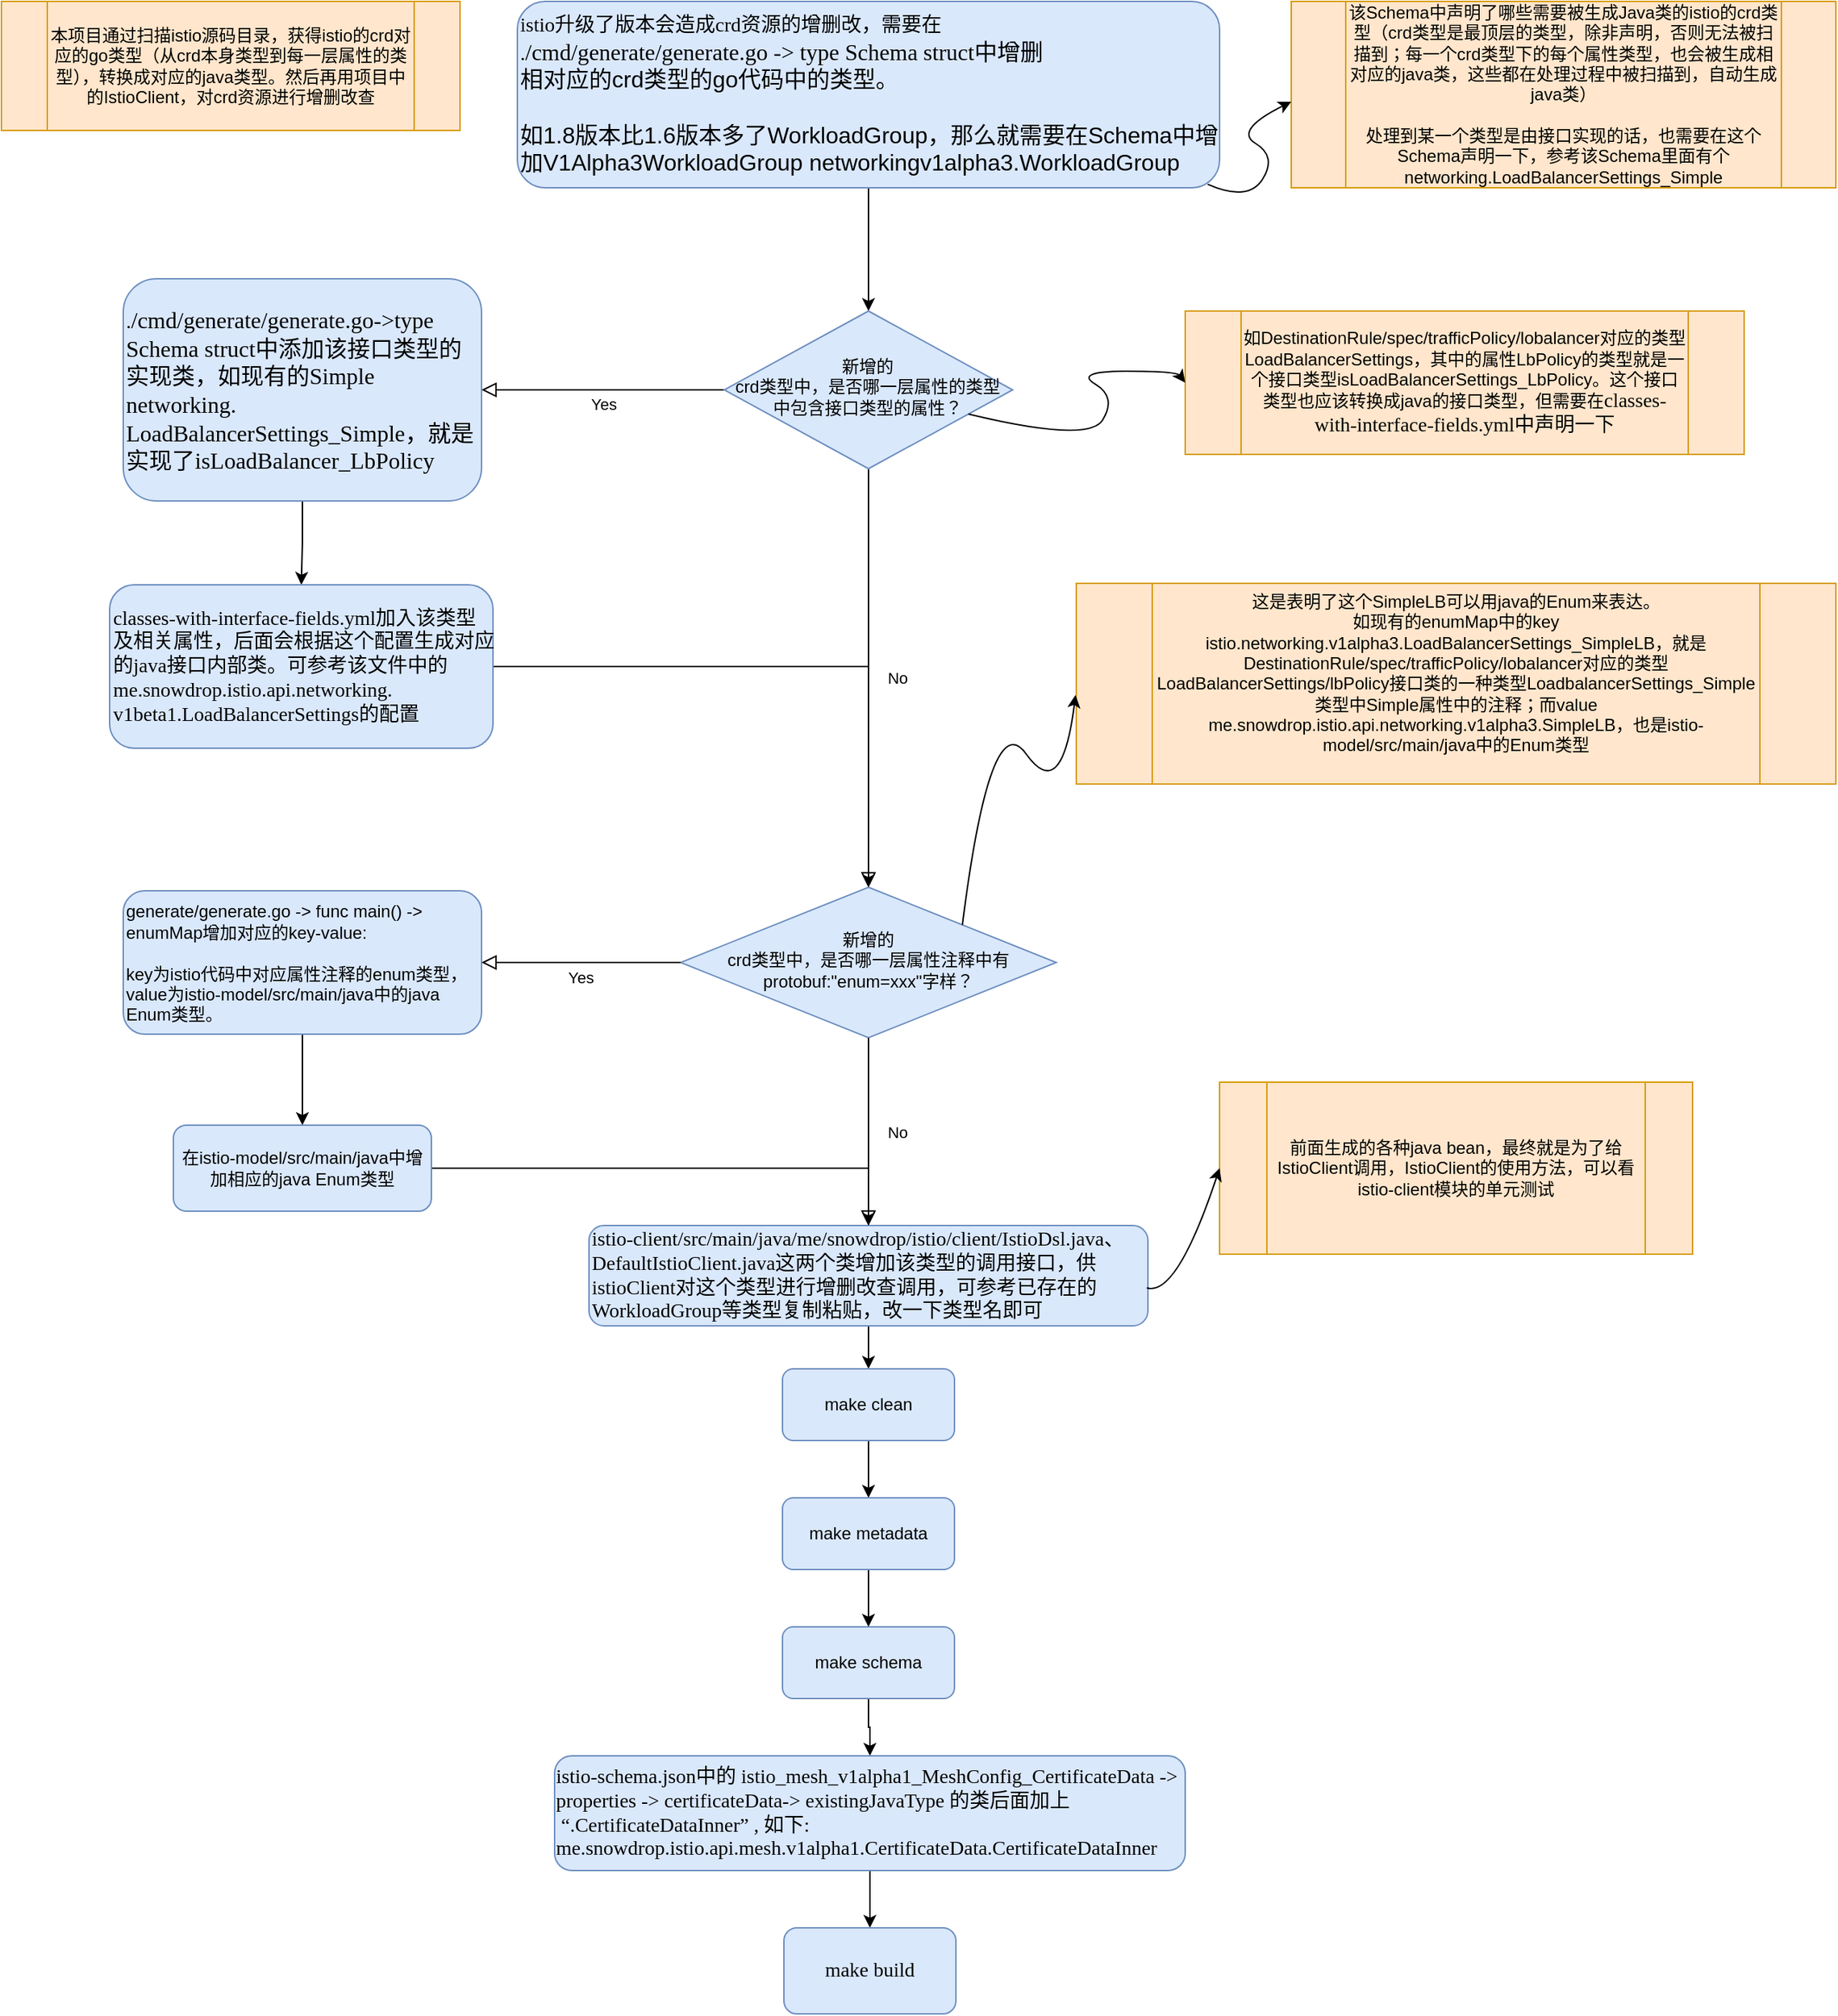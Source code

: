 <mxfile version="16.6.1" type="github">
  <diagram id="C5RBs43oDa-KdzZeNtuy" name="Page-1">
    <mxGraphModel dx="1608" dy="797" grid="1" gridSize="10" guides="1" tooltips="1" connect="1" arrows="1" fold="1" page="1" pageScale="1" pageWidth="827" pageHeight="1169" math="0" shadow="0">
      <root>
        <mxCell id="WIyWlLk6GJQsqaUBKTNV-0" />
        <mxCell id="WIyWlLk6GJQsqaUBKTNV-1" parent="WIyWlLk6GJQsqaUBKTNV-0" />
        <mxCell id="n0M99M0IcavylShIqUFS-0" style="edgeStyle=orthogonalEdgeStyle;rounded=0;orthogonalLoop=1;jettySize=auto;html=1;entryX=0.5;entryY=0;entryDx=0;entryDy=0;" edge="1" parent="WIyWlLk6GJQsqaUBKTNV-1" source="WIyWlLk6GJQsqaUBKTNV-3" target="WIyWlLk6GJQsqaUBKTNV-6">
          <mxGeometry relative="1" as="geometry" />
        </mxCell>
        <mxCell id="WIyWlLk6GJQsqaUBKTNV-3" value="&lt;p class=&quot;MsoNormal&quot; style=&quot;margin: 0pt 0pt 0.0pt ; font-family: &amp;#34;times new roman&amp;#34; ; font-size: 10.5pt&quot;&gt;istio升级了版本会造成crd资源的增删改，需要在&lt;/p&gt;&lt;p class=&quot;MsoNormal&quot; style=&quot;margin: 0pt 0pt 0.0pt ; font-family: &amp;#34;times new roman&amp;#34; ; font-size: 10.5pt&quot;&gt;&lt;span style=&quot;font-size: 10.5pt&quot;&gt;.&lt;/span&gt;&lt;span style=&quot;font-size: 12pt&quot;&gt;/cmd/generate/generate.go&lt;/span&gt;&lt;span style=&quot;font-size: 12pt&quot;&gt;&amp;nbsp;-&amp;gt; &lt;/span&gt;&lt;span style=&quot;font-size: 12pt&quot;&gt;type Schema struct&lt;/span&gt;&lt;span style=&quot;font-size: 12pt&quot;&gt;&lt;font face=&quot;宋体&quot;&gt;中增删&lt;/font&gt;&lt;/span&gt;&lt;/p&gt;&lt;span style=&quot;font-size: 12pt&quot;&gt;相对应的crd类型的go代码中的类型。&lt;br&gt;&lt;br&gt;如1.8版本比1.6版本多了WorkloadGroup，那么就需要在Schema中增加V1Alpha3WorkloadGroup networkingv1alpha3.WorkloadGroup&lt;/span&gt;&lt;span style=&quot;font-size: 16px&quot;&gt;&lt;br&gt;&lt;/span&gt;" style="rounded=1;whiteSpace=wrap;html=1;fontSize=12;glass=0;strokeWidth=1;shadow=0;align=left;fillColor=#dae8fc;strokeColor=#6c8ebf;" parent="WIyWlLk6GJQsqaUBKTNV-1" vertex="1">
          <mxGeometry x="490" y="20" width="490" height="130" as="geometry" />
        </mxCell>
        <mxCell id="WIyWlLk6GJQsqaUBKTNV-4" value="No" style="rounded=0;html=1;jettySize=auto;orthogonalLoop=1;fontSize=11;endArrow=block;endFill=0;endSize=8;strokeWidth=1;shadow=0;labelBackgroundColor=none;edgeStyle=orthogonalEdgeStyle;entryX=0.5;entryY=0;entryDx=0;entryDy=0;" parent="WIyWlLk6GJQsqaUBKTNV-1" source="WIyWlLk6GJQsqaUBKTNV-6" target="WIyWlLk6GJQsqaUBKTNV-10" edge="1">
          <mxGeometry y="20" relative="1" as="geometry">
            <mxPoint as="offset" />
            <mxPoint x="735.04" y="435" as="targetPoint" />
          </mxGeometry>
        </mxCell>
        <mxCell id="WIyWlLk6GJQsqaUBKTNV-5" value="Yes" style="edgeStyle=orthogonalEdgeStyle;rounded=0;html=1;jettySize=auto;orthogonalLoop=1;fontSize=11;endArrow=block;endFill=0;endSize=8;strokeWidth=1;shadow=0;labelBackgroundColor=none;" parent="WIyWlLk6GJQsqaUBKTNV-1" source="WIyWlLk6GJQsqaUBKTNV-6" target="WIyWlLk6GJQsqaUBKTNV-7" edge="1">
          <mxGeometry y="10" relative="1" as="geometry">
            <mxPoint as="offset" />
          </mxGeometry>
        </mxCell>
        <mxCell id="WIyWlLk6GJQsqaUBKTNV-6" value="新增的&lt;br&gt;crd类型中，是否哪一层属性的类型中包含接口类型的属性？" style="rhombus;whiteSpace=wrap;html=1;shadow=0;fontFamily=Helvetica;fontSize=12;align=center;strokeWidth=1;spacing=6;spacingTop=-4;fillColor=#dae8fc;strokeColor=#6c8ebf;" parent="WIyWlLk6GJQsqaUBKTNV-1" vertex="1">
          <mxGeometry x="634.38" y="236" width="201.25" height="110" as="geometry" />
        </mxCell>
        <mxCell id="rdsL-xD0S33hwiKFE4rl-8" value="" style="edgeStyle=orthogonalEdgeStyle;rounded=0;orthogonalLoop=1;jettySize=auto;html=1;" parent="WIyWlLk6GJQsqaUBKTNV-1" source="WIyWlLk6GJQsqaUBKTNV-7" target="WIyWlLk6GJQsqaUBKTNV-11" edge="1">
          <mxGeometry relative="1" as="geometry" />
        </mxCell>
        <mxCell id="WIyWlLk6GJQsqaUBKTNV-7" value="&lt;p class=&quot;MsoNormal&quot; style=&quot;margin: 0pt 0pt 0.0pt ; font-family: &amp;#34;times new roman&amp;#34; ; font-size: 10.5pt&quot;&gt;&lt;span style=&quot;font-size: 10.5pt&quot;&gt;.&lt;/span&gt;&lt;span style=&quot;font-size: 12pt&quot;&gt;/cmd/generate/generate.go&lt;/span&gt;&lt;span style=&quot;font-size: 12pt&quot;&gt;-&amp;gt;&lt;/span&gt;&lt;span style=&quot;font-size: 12pt&quot;&gt;type Schema struct&lt;/span&gt;&lt;span style=&quot;font-size: 12pt&quot;&gt;&lt;font face=&quot;宋体&quot;&gt;中添加该接口类型的实现类，如现有的Simple networking.&lt;/font&gt;&lt;/span&gt;&lt;/p&gt;&lt;span style=&quot;font-size: 16px&quot;&gt;LoadBalancerSettings_Simple，就是实现了isLoadBalancer_LbPolicy&lt;/span&gt;" style="rounded=1;whiteSpace=wrap;html=1;fontSize=12;glass=0;strokeWidth=1;shadow=0;fontFamily=宋体;align=left;fillColor=#dae8fc;strokeColor=#6c8ebf;" parent="WIyWlLk6GJQsqaUBKTNV-1" vertex="1">
          <mxGeometry x="215" y="213.5" width="250" height="155" as="geometry" />
        </mxCell>
        <mxCell id="WIyWlLk6GJQsqaUBKTNV-10" value="新增的&lt;br&gt;crd类型中，是否哪一层属性注释中有protobuf:&quot;enum=xxx&quot;字样？" style="rhombus;whiteSpace=wrap;html=1;shadow=0;fontFamily=Helvetica;fontSize=12;align=center;strokeWidth=1;spacing=6;spacingTop=-4;fillColor=#dae8fc;strokeColor=#6c8ebf;" parent="WIyWlLk6GJQsqaUBKTNV-1" vertex="1">
          <mxGeometry x="603.93" y="638" width="262.13" height="105" as="geometry" />
        </mxCell>
        <mxCell id="rdsL-xD0S33hwiKFE4rl-21" style="edgeStyle=orthogonalEdgeStyle;rounded=0;orthogonalLoop=1;jettySize=auto;html=1;entryX=0.5;entryY=0;entryDx=0;entryDy=0;" parent="WIyWlLk6GJQsqaUBKTNV-1" source="WIyWlLk6GJQsqaUBKTNV-11" target="WIyWlLk6GJQsqaUBKTNV-10" edge="1">
          <mxGeometry relative="1" as="geometry">
            <mxPoint x="682" y="465" as="targetPoint" />
          </mxGeometry>
        </mxCell>
        <mxCell id="WIyWlLk6GJQsqaUBKTNV-11" value="&lt;p class=&quot;MsoNormal&quot; style=&quot;margin: 0pt 0pt 0.0pt ; font-family: &amp;#34;calibri&amp;#34; ; font-size: 10.5pt&quot;&gt;&lt;span style=&quot;font-size: 10.5pt&quot;&gt;classes-with-interface-fields.yml加入该类型及相关属性，后面会根据这个配置生成对应的java接口内部类。可参考该文件中的me.snowdrop.istio.api.networking.&lt;/span&gt;&lt;/p&gt;&lt;p class=&quot;MsoNormal&quot; style=&quot;margin: 0pt 0pt 0.0pt ; font-family: &amp;#34;calibri&amp;#34; ; font-size: 10.5pt&quot;&gt;&lt;span style=&quot;font-size: 10.5pt&quot;&gt;v1beta1.LoadBalancerSettings的配置&lt;/span&gt;&lt;/p&gt;" style="rounded=1;whiteSpace=wrap;html=1;fontSize=12;glass=0;strokeWidth=1;shadow=0;align=left;fillColor=#dae8fc;strokeColor=#6c8ebf;" parent="WIyWlLk6GJQsqaUBKTNV-1" vertex="1">
          <mxGeometry x="205.5" y="427" width="267.5" height="114" as="geometry" />
        </mxCell>
        <mxCell id="rdsL-xD0S33hwiKFE4rl-1" value="该Schema中声明了哪些需要被生成Java类的istio的crd类型（crd类型是最顶层的类型，除非声明，否则无法被扫描到；每一个crd类型下的每个属性类型，也会被生成相对应的java类，这些都在处理过程中被扫描到，自动生成java类）&lt;br&gt;&lt;br&gt;处理到某一个类型是由接口实现的话，也需要在这个Schema声明一下，参考该Schema里面有个networking.LoadBalancerSettings_Simple" style="shape=process;whiteSpace=wrap;html=1;backgroundOutline=1;fillColor=#ffe6cc;strokeColor=#d79b00;" parent="WIyWlLk6GJQsqaUBKTNV-1" vertex="1">
          <mxGeometry x="1030" y="20" width="380" height="130" as="geometry" />
        </mxCell>
        <mxCell id="n0M99M0IcavylShIqUFS-13" style="edgeStyle=orthogonalEdgeStyle;rounded=0;orthogonalLoop=1;jettySize=auto;html=1;" edge="1" parent="WIyWlLk6GJQsqaUBKTNV-1" source="rdsL-xD0S33hwiKFE4rl-6" target="rdsL-xD0S33hwiKFE4rl-12">
          <mxGeometry relative="1" as="geometry" />
        </mxCell>
        <mxCell id="rdsL-xD0S33hwiKFE4rl-6" value="&lt;p class=&quot;MsoNormal&quot; style=&quot;margin: 0pt 0pt 0.0pt&quot;&gt;&lt;font face=&quot;times new roman&quot;&gt;&lt;span style=&quot;font-size: 14px&quot;&gt;istio-client/src/main/java/me/snowdrop/istio/client/IstioDsl.java、DefaultIstioClient.java这两个类增加该类型的调用接口，供istioClient对这个类型进行增删改查调用，可参考已存在的WorkloadGroup等类型复制粘贴，改一下类型名即可&lt;/span&gt;&lt;/font&gt;&lt;br&gt;&lt;/p&gt;" style="rounded=1;whiteSpace=wrap;html=1;fontSize=12;glass=0;strokeWidth=1;shadow=0;fontFamily=宋体;align=left;fillColor=#dae8fc;strokeColor=#6c8ebf;" parent="WIyWlLk6GJQsqaUBKTNV-1" vertex="1">
          <mxGeometry x="539.99" y="874" width="390" height="70" as="geometry" />
        </mxCell>
        <mxCell id="rdsL-xD0S33hwiKFE4rl-11" style="edgeStyle=orthogonalEdgeStyle;rounded=0;orthogonalLoop=1;jettySize=auto;html=1;entryX=0.5;entryY=0;entryDx=0;entryDy=0;" parent="WIyWlLk6GJQsqaUBKTNV-1" source="rdsL-xD0S33hwiKFE4rl-9" target="rdsL-xD0S33hwiKFE4rl-10" edge="1">
          <mxGeometry relative="1" as="geometry" />
        </mxCell>
        <mxCell id="rdsL-xD0S33hwiKFE4rl-9" value="generate/generate.go -&amp;gt; func main() -&amp;gt; enumMap增加对应的key-value: &lt;br&gt;&lt;br&gt;key为istio代码中对应属性注释的enum类型，value为istio-model/src/main/java中的java Enum类型。" style="rounded=1;whiteSpace=wrap;html=1;align=left;fillColor=#dae8fc;strokeColor=#6c8ebf;" parent="WIyWlLk6GJQsqaUBKTNV-1" vertex="1">
          <mxGeometry x="215" y="640.5" width="250" height="100" as="geometry" />
        </mxCell>
        <mxCell id="n0M99M0IcavylShIqUFS-15" style="edgeStyle=orthogonalEdgeStyle;rounded=0;orthogonalLoop=1;jettySize=auto;html=1;entryX=0.5;entryY=0;entryDx=0;entryDy=0;" edge="1" parent="WIyWlLk6GJQsqaUBKTNV-1" source="rdsL-xD0S33hwiKFE4rl-10" target="rdsL-xD0S33hwiKFE4rl-6">
          <mxGeometry relative="1" as="geometry" />
        </mxCell>
        <mxCell id="rdsL-xD0S33hwiKFE4rl-10" value="在istio-model/src/main/java中增加相应的java Enum类型" style="rounded=1;whiteSpace=wrap;html=1;fillColor=#dae8fc;strokeColor=#6c8ebf;" parent="WIyWlLk6GJQsqaUBKTNV-1" vertex="1">
          <mxGeometry x="250" y="804" width="180" height="60" as="geometry" />
        </mxCell>
        <mxCell id="rdsL-xD0S33hwiKFE4rl-14" value="" style="edgeStyle=orthogonalEdgeStyle;rounded=0;orthogonalLoop=1;jettySize=auto;html=1;" parent="WIyWlLk6GJQsqaUBKTNV-1" source="rdsL-xD0S33hwiKFE4rl-12" target="rdsL-xD0S33hwiKFE4rl-13" edge="1">
          <mxGeometry relative="1" as="geometry" />
        </mxCell>
        <mxCell id="rdsL-xD0S33hwiKFE4rl-12" value="make clean" style="rounded=1;whiteSpace=wrap;html=1;fillColor=#dae8fc;strokeColor=#6c8ebf;" parent="WIyWlLk6GJQsqaUBKTNV-1" vertex="1">
          <mxGeometry x="675" y="974" width="120" height="50" as="geometry" />
        </mxCell>
        <mxCell id="rdsL-xD0S33hwiKFE4rl-16" value="" style="edgeStyle=orthogonalEdgeStyle;rounded=0;orthogonalLoop=1;jettySize=auto;html=1;" parent="WIyWlLk6GJQsqaUBKTNV-1" source="rdsL-xD0S33hwiKFE4rl-13" target="rdsL-xD0S33hwiKFE4rl-15" edge="1">
          <mxGeometry relative="1" as="geometry" />
        </mxCell>
        <mxCell id="rdsL-xD0S33hwiKFE4rl-13" value="make metadata" style="rounded=1;whiteSpace=wrap;html=1;fillColor=#dae8fc;strokeColor=#6c8ebf;" parent="WIyWlLk6GJQsqaUBKTNV-1" vertex="1">
          <mxGeometry x="674.99" y="1064" width="120" height="50" as="geometry" />
        </mxCell>
        <mxCell id="rdsL-xD0S33hwiKFE4rl-18" value="" style="edgeStyle=orthogonalEdgeStyle;rounded=0;orthogonalLoop=1;jettySize=auto;html=1;" parent="WIyWlLk6GJQsqaUBKTNV-1" source="rdsL-xD0S33hwiKFE4rl-15" target="rdsL-xD0S33hwiKFE4rl-17" edge="1">
          <mxGeometry relative="1" as="geometry" />
        </mxCell>
        <mxCell id="rdsL-xD0S33hwiKFE4rl-15" value="make schema" style="whiteSpace=wrap;html=1;rounded=1;fillColor=#dae8fc;strokeColor=#6c8ebf;" parent="WIyWlLk6GJQsqaUBKTNV-1" vertex="1">
          <mxGeometry x="674.99" y="1154" width="120" height="50" as="geometry" />
        </mxCell>
        <mxCell id="rdsL-xD0S33hwiKFE4rl-20" value="" style="edgeStyle=orthogonalEdgeStyle;rounded=0;orthogonalLoop=1;jettySize=auto;html=1;" parent="WIyWlLk6GJQsqaUBKTNV-1" source="rdsL-xD0S33hwiKFE4rl-17" target="rdsL-xD0S33hwiKFE4rl-19" edge="1">
          <mxGeometry relative="1" as="geometry" />
        </mxCell>
        <mxCell id="rdsL-xD0S33hwiKFE4rl-17" value="&lt;p class=&quot;MsoNormal&quot; style=&quot;margin: 0pt 0pt 0.0pt ; text-align: left ; font-family: &amp;#34;calibri&amp;#34; ; font-size: 10.5pt&quot;&gt;&lt;span style=&quot;font-size: 10.5pt&quot;&gt;istio-schema.json&lt;font face=&quot;宋体&quot;&gt;中的 &lt;/font&gt;&lt;font face=&quot;Calibri&quot;&gt;istio_mesh_v1alpha1_MeshConfig_CertificateData -&amp;gt; properties -&amp;gt; certificateData-&amp;gt; existingJavaType &lt;/font&gt;&lt;/span&gt;&lt;span style=&quot;font-size: 10.5pt&quot;&gt;&lt;font face=&quot;宋体&quot;&gt;的&lt;/font&gt;&lt;/span&gt;&lt;span style=&quot;font-size: 10.5pt&quot;&gt;&lt;font face=&quot;宋体&quot;&gt;类后面加上&lt;/font&gt; &amp;nbsp;“&lt;font face=&quot;Calibri&quot;&gt;.CertificateDataInner&lt;/font&gt;&lt;font face=&quot;宋体&quot;&gt;” &lt;/font&gt;&lt;font face=&quot;Calibri&quot;&gt;, &lt;/font&gt;&lt;font face=&quot;宋体&quot;&gt;如下&lt;/font&gt;&lt;font face=&quot;Calibri&quot;&gt;: me.snowdrop.istio.api.mesh.v1alpha1.CertificateData.CertificateDataInner&lt;/font&gt;&lt;/span&gt;&lt;span style=&quot;font-size: 10.5pt&quot;&gt;&lt;/span&gt;&lt;/p&gt;" style="whiteSpace=wrap;html=1;rounded=1;fillColor=#dae8fc;strokeColor=#6c8ebf;" parent="WIyWlLk6GJQsqaUBKTNV-1" vertex="1">
          <mxGeometry x="516" y="1244" width="440" height="80" as="geometry" />
        </mxCell>
        <mxCell id="rdsL-xD0S33hwiKFE4rl-19" value="&lt;p class=&quot;MsoNormal&quot; style=&quot;margin: 0pt 0pt 0.0pt ; text-align: justify ; font-family: &amp;#34;calibri&amp;#34; ; font-size: 10.5pt&quot;&gt;&lt;span style=&quot;font-size: 10.5pt&quot;&gt;make &lt;/span&gt;&lt;span style=&quot;font-size: 10.5pt&quot;&gt;build&lt;/span&gt;&lt;span style=&quot;font-size: 10.5pt&quot;&gt;&lt;/span&gt;&lt;/p&gt;" style="whiteSpace=wrap;html=1;rounded=1;fillColor=#dae8fc;strokeColor=#6c8ebf;" parent="WIyWlLk6GJQsqaUBKTNV-1" vertex="1">
          <mxGeometry x="676" y="1364" width="120" height="60" as="geometry" />
        </mxCell>
        <mxCell id="rdsL-xD0S33hwiKFE4rl-26" value="本项目通过扫描istio源码目录，获得istio的crd对应的go类型（从crd本身类型到每一层属性的类型），转换成对应的java类型。然后再用项目中的IstioClient，对crd资源进行增删改查" style="shape=process;whiteSpace=wrap;html=1;backgroundOutline=1;fillColor=#ffe6cc;strokeColor=#d79b00;" parent="WIyWlLk6GJQsqaUBKTNV-1" vertex="1">
          <mxGeometry x="130" y="20" width="320" height="90" as="geometry" />
        </mxCell>
        <mxCell id="n0M99M0IcavylShIqUFS-4" value="&lt;span&gt;如DestinationRule/spec/trafficPolicy/lobalancer对应的类型LoadBalancerSettings，其中的属性LbPolicy的类型就是一个接口类型isLoadBalancerSettings_LbPolicy。这个接口类型也应该转换成java的接口类型，但需要在&lt;/span&gt;&lt;span style=&quot;font-family: &amp;#34;calibri&amp;#34; ; font-size: 14px ; text-align: left&quot;&gt;classes-with-interface-fields.yml中声明一下&lt;/span&gt;" style="shape=process;whiteSpace=wrap;html=1;backgroundOutline=1;fillColor=#ffe6cc;strokeColor=#d79b00;" vertex="1" parent="WIyWlLk6GJQsqaUBKTNV-1">
          <mxGeometry x="956" y="236" width="390" height="100" as="geometry" />
        </mxCell>
        <mxCell id="n0M99M0IcavylShIqUFS-5" value="这是表明了这个SimpleLB可以用java的Enum来表达。&lt;span&gt;&lt;br&gt;&lt;/span&gt;&lt;span style=&quot;text-align: left&quot;&gt;如现有的enumMap中的key istio.networking.v1alpha3.LoadBalancerSettings_SimpleLB，就是&lt;/span&gt;&lt;br style=&quot;text-align: left&quot;&gt;DestinationRule/spec/trafficPolicy/lobalancer对应的类型LoadBalancerSettings/lbPolicy接口类的一种类型LoadbalancerSettings_Simple&lt;span style=&quot;text-align: left&quot;&gt;类型中Simple属性中的注释；而value me.snowdrop.istio.api.networking.v1alpha3.SimpleLB，也是istio-model/src/main/java中的Enum类型&lt;/span&gt;&lt;span&gt;&lt;br&gt;&lt;/span&gt;&lt;span&gt;&lt;br&gt;&lt;/span&gt;" style="shape=process;whiteSpace=wrap;html=1;backgroundOutline=1;align=center;labelPosition=center;verticalLabelPosition=middle;verticalAlign=middle;fillColor=#ffe6cc;strokeColor=#d79b00;" vertex="1" parent="WIyWlLk6GJQsqaUBKTNV-1">
          <mxGeometry x="880" y="426" width="530" height="140" as="geometry" />
        </mxCell>
        <mxCell id="n0M99M0IcavylShIqUFS-10" value="No" style="rounded=0;html=1;jettySize=auto;orthogonalLoop=1;fontSize=11;endArrow=block;endFill=0;endSize=8;strokeWidth=1;shadow=0;labelBackgroundColor=none;edgeStyle=orthogonalEdgeStyle;entryX=0.5;entryY=0;entryDx=0;entryDy=0;exitX=0.5;exitY=1;exitDx=0;exitDy=0;" edge="1" parent="WIyWlLk6GJQsqaUBKTNV-1" source="WIyWlLk6GJQsqaUBKTNV-10" target="rdsL-xD0S33hwiKFE4rl-6">
          <mxGeometry y="20" relative="1" as="geometry">
            <mxPoint as="offset" />
            <mxPoint x="740" y="774" as="sourcePoint" />
            <mxPoint x="742" y="774" as="targetPoint" />
          </mxGeometry>
        </mxCell>
        <mxCell id="n0M99M0IcavylShIqUFS-14" value="Yes" style="edgeStyle=orthogonalEdgeStyle;rounded=0;html=1;jettySize=auto;orthogonalLoop=1;fontSize=11;endArrow=block;endFill=0;endSize=8;strokeWidth=1;shadow=0;labelBackgroundColor=none;exitX=0;exitY=0.5;exitDx=0;exitDy=0;entryX=1;entryY=0.5;entryDx=0;entryDy=0;" edge="1" parent="WIyWlLk6GJQsqaUBKTNV-1" source="WIyWlLk6GJQsqaUBKTNV-10" target="rdsL-xD0S33hwiKFE4rl-9">
          <mxGeometry y="10" relative="1" as="geometry">
            <mxPoint as="offset" />
            <mxPoint x="580" y="644" as="sourcePoint" />
            <mxPoint x="540" y="690" as="targetPoint" />
          </mxGeometry>
        </mxCell>
        <mxCell id="n0M99M0IcavylShIqUFS-16" value="" style="curved=1;endArrow=classic;html=1;rounded=0;entryX=-0.001;entryY=0.556;entryDx=0;entryDy=0;entryPerimeter=0;exitX=1;exitY=0;exitDx=0;exitDy=0;" edge="1" parent="WIyWlLk6GJQsqaUBKTNV-1" source="WIyWlLk6GJQsqaUBKTNV-10" target="n0M99M0IcavylShIqUFS-5">
          <mxGeometry width="50" height="50" relative="1" as="geometry">
            <mxPoint x="890" y="730" as="sourcePoint" />
            <mxPoint x="940" y="680" as="targetPoint" />
            <Array as="points">
              <mxPoint x="820" y="510" />
              <mxPoint x="870" y="580" />
            </Array>
          </mxGeometry>
        </mxCell>
        <mxCell id="n0M99M0IcavylShIqUFS-18" value="" style="curved=1;endArrow=classic;html=1;rounded=0;exitX=0.983;exitY=0.981;exitDx=0;exitDy=0;exitPerimeter=0;" edge="1" parent="WIyWlLk6GJQsqaUBKTNV-1" source="WIyWlLk6GJQsqaUBKTNV-3">
          <mxGeometry width="50" height="50" relative="1" as="geometry">
            <mxPoint x="1030" y="140" as="sourcePoint" />
            <mxPoint x="1030" y="90" as="targetPoint" />
            <Array as="points">
              <mxPoint x="1000" y="160" />
              <mxPoint x="1020" y="128" />
              <mxPoint x="990" y="110" />
              <mxPoint x="1030" y="90" />
            </Array>
          </mxGeometry>
        </mxCell>
        <mxCell id="n0M99M0IcavylShIqUFS-19" value="" style="curved=1;endArrow=classic;html=1;rounded=0;entryX=0;entryY=0.5;entryDx=0;entryDy=0;" edge="1" parent="WIyWlLk6GJQsqaUBKTNV-1" source="WIyWlLk6GJQsqaUBKTNV-6" target="n0M99M0IcavylShIqUFS-4">
          <mxGeometry width="50" height="50" relative="1" as="geometry">
            <mxPoint x="860" y="296" as="sourcePoint" />
            <mxPoint x="918.33" y="258.09" as="targetPoint" />
            <Array as="points">
              <mxPoint x="888.33" y="328.09" />
              <mxPoint x="908.33" y="296.09" />
              <mxPoint x="878.33" y="278.09" />
              <mxPoint x="950" y="278" />
            </Array>
          </mxGeometry>
        </mxCell>
        <mxCell id="n0M99M0IcavylShIqUFS-20" value="前面生成的各种java bean，最终就是为了给IstioClient调用，IstioClient的使用方法，可以看istio-client模块的单元测试" style="shape=process;whiteSpace=wrap;html=1;backgroundOutline=1;fillColor=#ffe6cc;strokeColor=#d79b00;" vertex="1" parent="WIyWlLk6GJQsqaUBKTNV-1">
          <mxGeometry x="980" y="774" width="330" height="120" as="geometry" />
        </mxCell>
        <mxCell id="n0M99M0IcavylShIqUFS-21" value="" style="curved=1;endArrow=classic;html=1;rounded=0;entryX=0;entryY=0.5;entryDx=0;entryDy=0;exitX=0.998;exitY=0.621;exitDx=0;exitDy=0;exitPerimeter=0;" edge="1" parent="WIyWlLk6GJQsqaUBKTNV-1" source="rdsL-xD0S33hwiKFE4rl-6" target="n0M99M0IcavylShIqUFS-20">
          <mxGeometry width="50" height="50" relative="1" as="geometry">
            <mxPoint x="950" y="884" as="sourcePoint" />
            <mxPoint x="1028.943" y="781.59" as="targetPoint" />
            <Array as="points">
              <mxPoint x="950" y="924" />
            </Array>
          </mxGeometry>
        </mxCell>
      </root>
    </mxGraphModel>
  </diagram>
</mxfile>
